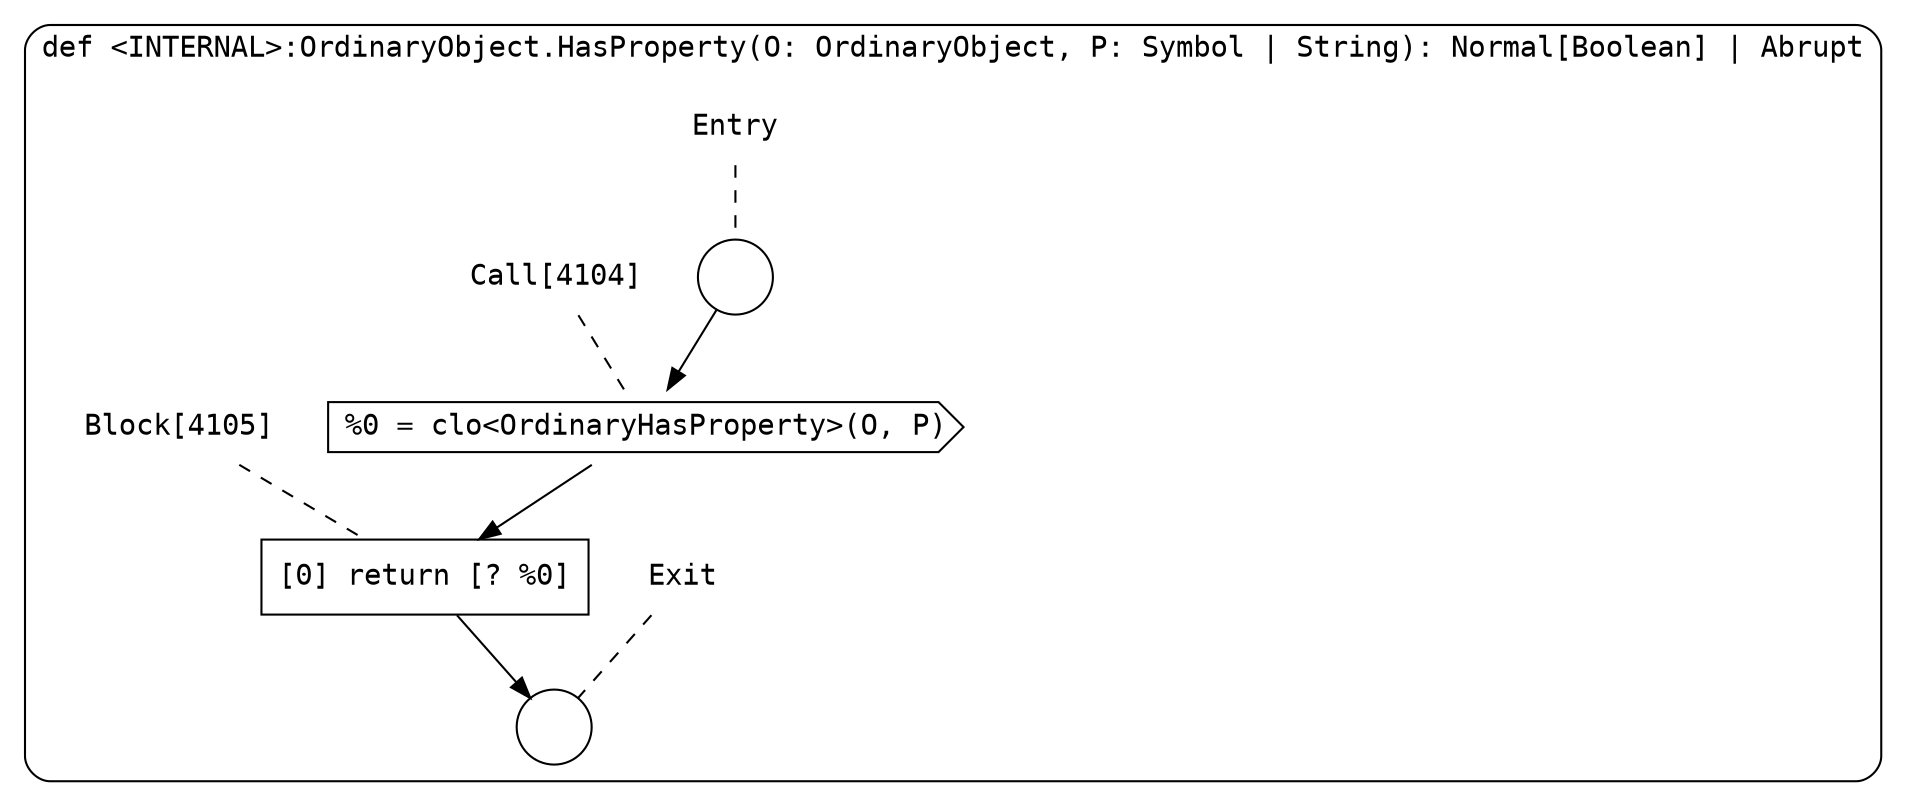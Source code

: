 digraph {
  graph [fontname = "Consolas"]
  node [fontname = "Consolas"]
  edge [fontname = "Consolas"]
  subgraph cluster1061 {
    label = "def <INTERNAL>:OrdinaryObject.HasProperty(O: OrdinaryObject, P: Symbol | String): Normal[Boolean] | Abrupt"
    style = rounded
    cluster1061_entry_name [shape=none, label=<<font color="black">Entry</font>>]
    cluster1061_entry_name -> cluster1061_entry [arrowhead=none, color="black", style=dashed]
    cluster1061_entry [shape=circle label=" " color="black" fillcolor="white" style=filled]
    cluster1061_entry -> node4104 [color="black"]
    cluster1061_exit_name [shape=none, label=<<font color="black">Exit</font>>]
    cluster1061_exit_name -> cluster1061_exit [arrowhead=none, color="black", style=dashed]
    cluster1061_exit [shape=circle label=" " color="black" fillcolor="white" style=filled]
    node4104_name [shape=none, label=<<font color="black">Call[4104]</font>>]
    node4104_name -> node4104 [arrowhead=none, color="black", style=dashed]
    node4104 [shape=cds, label=<<font color="black">%0 = clo&lt;OrdinaryHasProperty&gt;(O, P)</font>> color="black" fillcolor="white", style=filled]
    node4104 -> node4105 [color="black"]
    node4105_name [shape=none, label=<<font color="black">Block[4105]</font>>]
    node4105_name -> node4105 [arrowhead=none, color="black", style=dashed]
    node4105 [shape=box, label=<<font color="black">[0] return [? %0]<BR ALIGN="LEFT"/></font>> color="black" fillcolor="white", style=filled]
    node4105 -> cluster1061_exit [color="black"]
  }
}